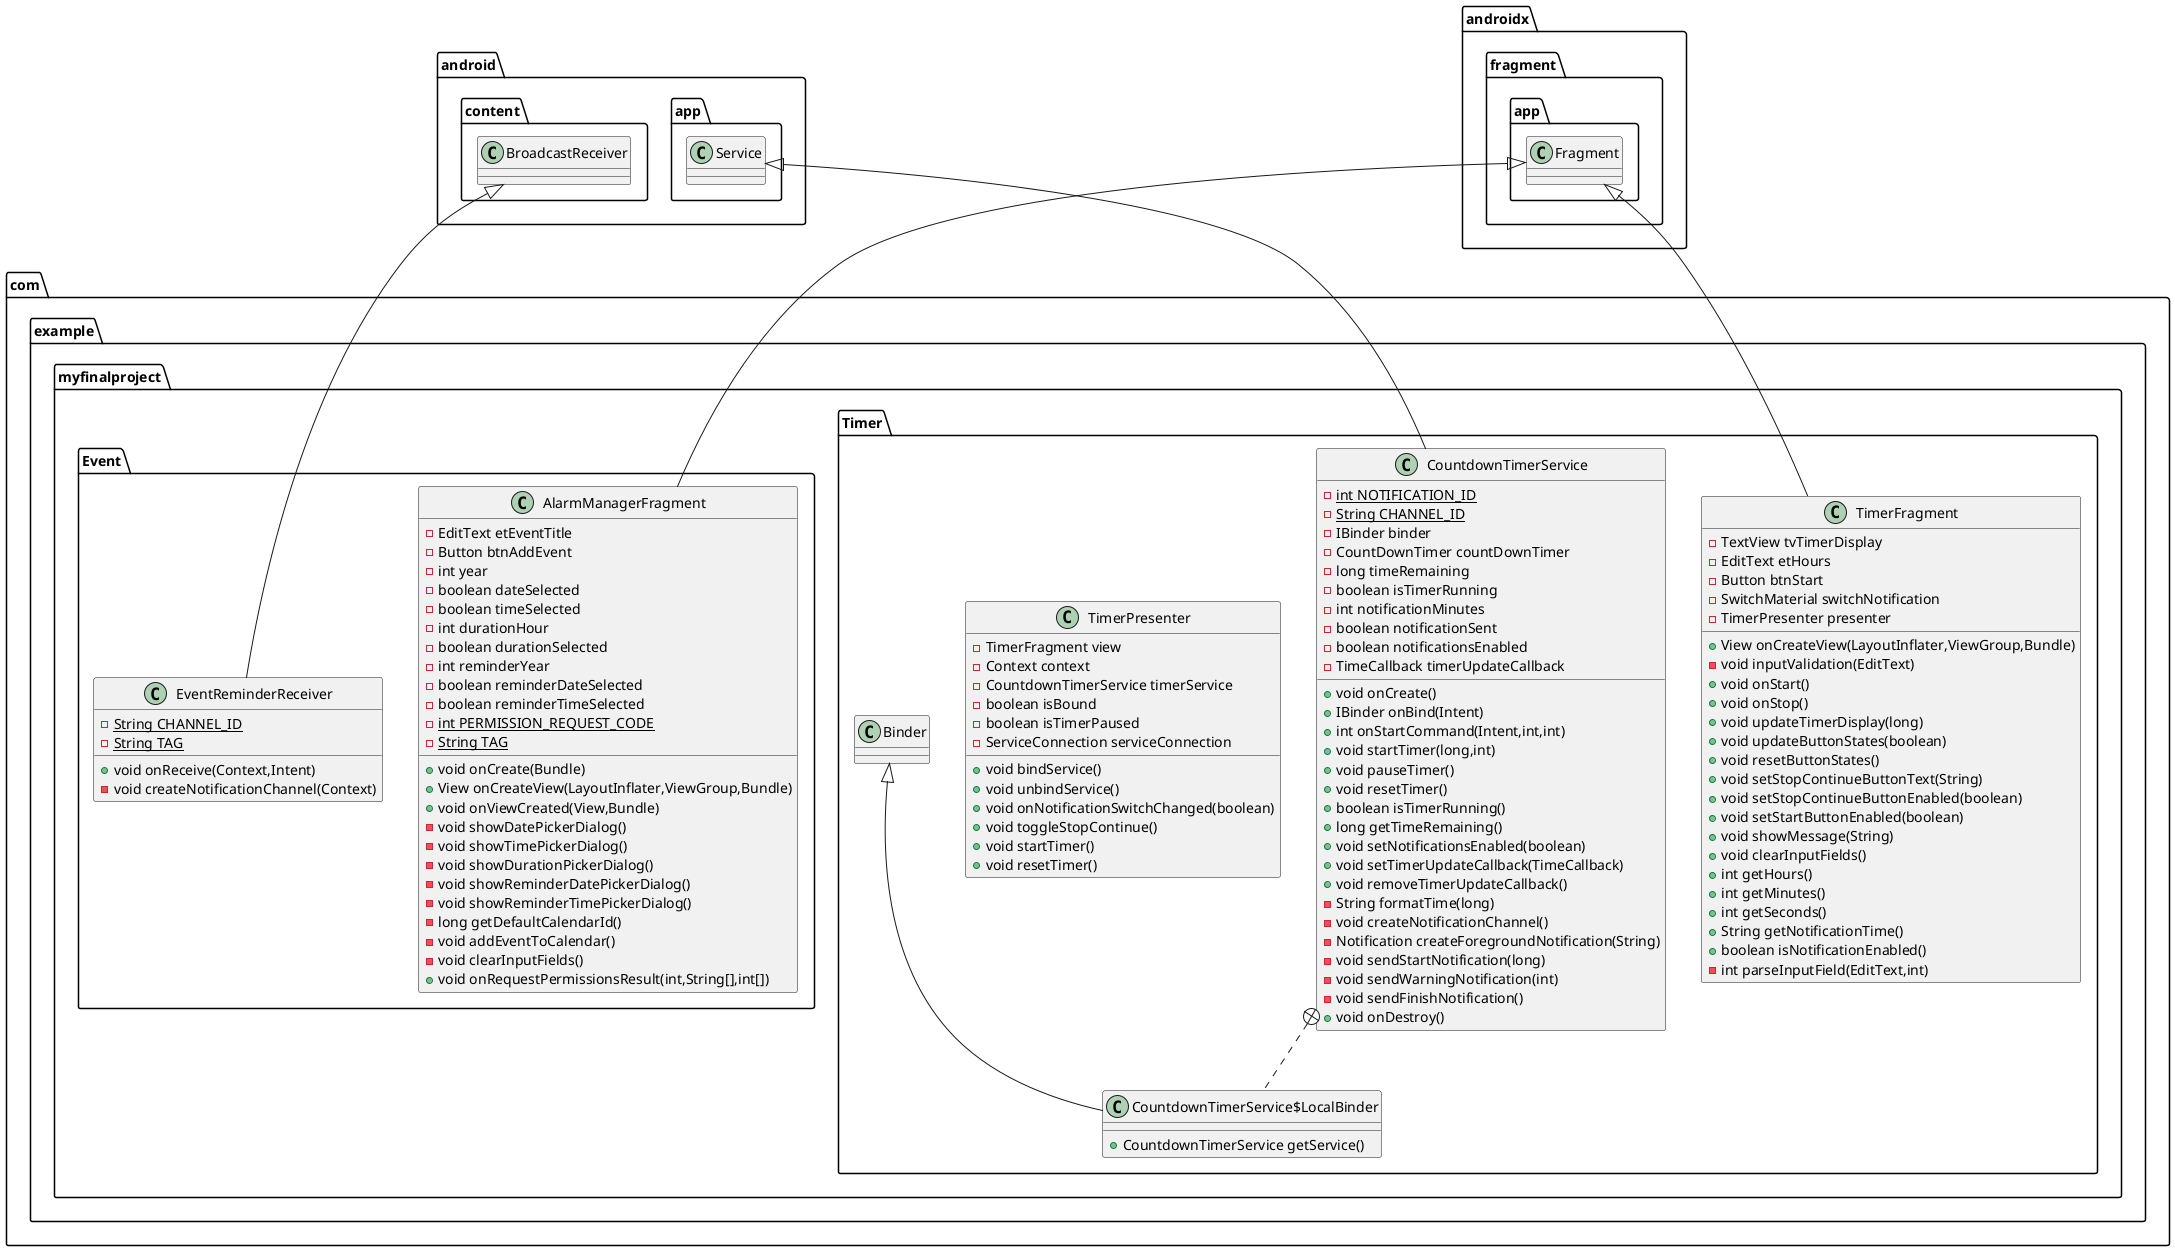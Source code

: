 @startuml
class com.example.myfinalproject.Timer.CountdownTimerService {
- {static} int NOTIFICATION_ID
- {static} String CHANNEL_ID
- IBinder binder
- CountDownTimer countDownTimer
- long timeRemaining
- boolean isTimerRunning
- int notificationMinutes
- boolean notificationSent
- boolean notificationsEnabled
- TimeCallback timerUpdateCallback
+ void onCreate()
+ IBinder onBind(Intent)
+ int onStartCommand(Intent,int,int)
+ void startTimer(long,int)
+ void pauseTimer()
+ void resetTimer()
+ boolean isTimerRunning()
+ long getTimeRemaining()
+ void setNotificationsEnabled(boolean)
+ void setTimerUpdateCallback(TimeCallback)
+ void removeTimerUpdateCallback()
- String formatTime(long)
- void createNotificationChannel()
- Notification createForegroundNotification(String)
- void sendStartNotification(long)
- void sendWarningNotification(int)
- void sendFinishNotification()
+ void onDestroy()
}


class com.example.myfinalproject.Timer.CountdownTimerService$LocalBinder {
+ CountdownTimerService getService()
}

class com.example.myfinalproject.Event.AlarmManagerFragment {
- EditText etEventTitle
- Button btnAddEvent
- int year
- boolean dateSelected
- boolean timeSelected
- int durationHour
- boolean durationSelected
- int reminderYear
- boolean reminderDateSelected
- boolean reminderTimeSelected
- {static} int PERMISSION_REQUEST_CODE
- {static} String TAG
+ void onCreate(Bundle)
+ View onCreateView(LayoutInflater,ViewGroup,Bundle)
+ void onViewCreated(View,Bundle)
- void showDatePickerDialog()
- void showTimePickerDialog()
- void showDurationPickerDialog()
- void showReminderDatePickerDialog()
- void showReminderTimePickerDialog()
- long getDefaultCalendarId()
- void addEventToCalendar()
- void clearInputFields()
+ void onRequestPermissionsResult(int,String[],int[])
}


class com.example.myfinalproject.Event.EventReminderReceiver {
- {static} String CHANNEL_ID
- {static} String TAG
+ void onReceive(Context,Intent)
- void createNotificationChannel(Context)
}


class com.example.myfinalproject.Timer.TimerFragment {
- TextView tvTimerDisplay
- EditText etHours
- Button btnStart
- SwitchMaterial switchNotification
- TimerPresenter presenter
+ View onCreateView(LayoutInflater,ViewGroup,Bundle)
- void inputValidation(EditText)
+ void onStart()
+ void onStop()
+ void updateTimerDisplay(long)
+ void updateButtonStates(boolean)
+ void resetButtonStates()
+ void setStopContinueButtonText(String)
+ void setStopContinueButtonEnabled(boolean)
+ void setStartButtonEnabled(boolean)
+ void showMessage(String)
+ void clearInputFields()
+ int getHours()
+ int getMinutes()
+ int getSeconds()
+ String getNotificationTime()
+ boolean isNotificationEnabled()
- int parseInputField(EditText,int)
}


class com.example.myfinalproject.Timer.TimerPresenter {
- TimerFragment view
- Context context
- CountdownTimerService timerService
- boolean isBound
- boolean isTimerPaused
- ServiceConnection serviceConnection
+ void bindService()
+ void unbindService()
+ void onNotificationSwitchChanged(boolean)
+ void toggleStopContinue()
+ void startTimer()
+ void resetTimer()
}




android.app.Service <|-- com.example.myfinalproject.Timer.CountdownTimerService
com.example.myfinalproject.Timer.CountdownTimerService +.. com.example.myfinalproject.Timer.CountdownTimerService$LocalBinder
com.example.myfinalproject.Timer.Binder <|-- com.example.myfinalproject.Timer.CountdownTimerService$LocalBinder
androidx.fragment.app.Fragment <|-- com.example.myfinalproject.Event.AlarmManagerFragment
android.content.BroadcastReceiver <|-- com.example.myfinalproject.Event.EventReminderReceiver
androidx.fragment.app.Fragment <|-- com.example.myfinalproject.Timer.TimerFragment
@enduml